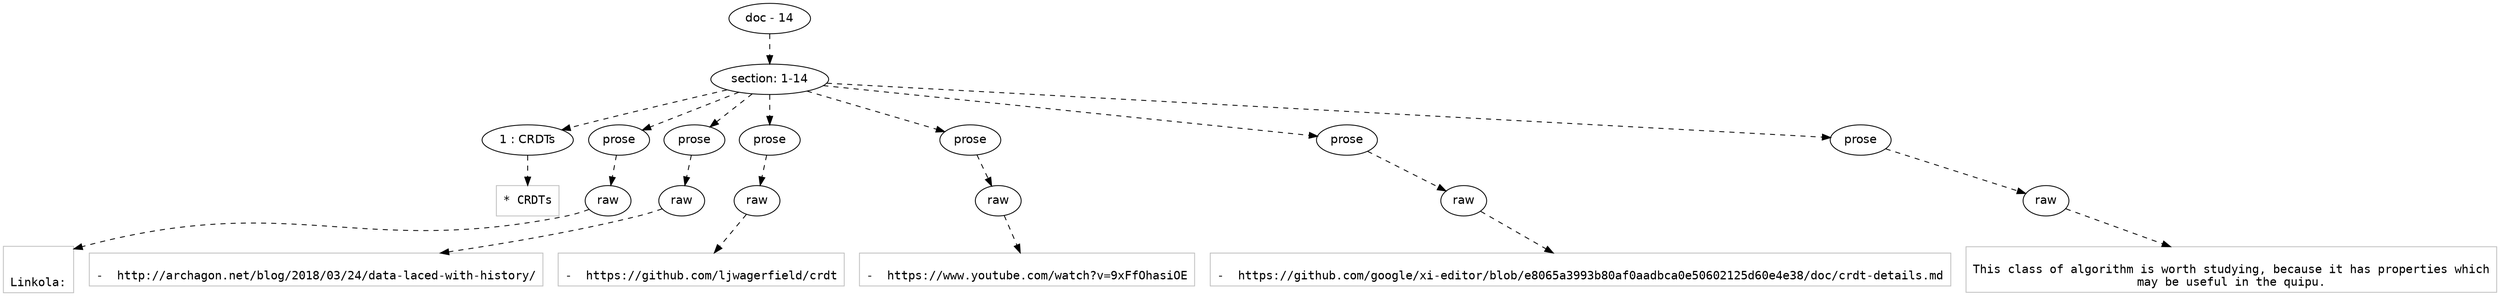 digraph lpegNode {

node [fontname=Helvetica]
edge [style=dashed]

doc_0 [label="doc - 14"]


doc_0 -> { section_1}
{rank=same; section_1}

section_1 [label="section: 1-14"]


// END RANK doc_0

section_1 -> { header_2 prose_3 prose_4 prose_5 prose_6 prose_7 prose_8}
{rank=same; header_2 prose_3 prose_4 prose_5 prose_6 prose_7 prose_8}

header_2 [label="1 : CRDTs"]

prose_3 [label="prose"]

prose_4 [label="prose"]

prose_5 [label="prose"]

prose_6 [label="prose"]

prose_7 [label="prose"]

prose_8 [label="prose"]


// END RANK section_1

header_2 -> leaf_9
leaf_9  [color=Gray,shape=rectangle,fontname=Inconsolata,label="* CRDTs"]
// END RANK header_2

prose_3 -> { raw_10}
{rank=same; raw_10}

raw_10 [label="raw"]


// END RANK prose_3

raw_10 -> leaf_11
leaf_11  [color=Gray,shape=rectangle,fontname=Inconsolata,label="

Linkola:
"]
// END RANK raw_10

prose_4 -> { raw_12}
{rank=same; raw_12}

raw_12 [label="raw"]


// END RANK prose_4

raw_12 -> leaf_13
leaf_13  [color=Gray,shape=rectangle,fontname=Inconsolata,label="
-  http://archagon.net/blog/2018/03/24/data-laced-with-history/
"]
// END RANK raw_12

prose_5 -> { raw_14}
{rank=same; raw_14}

raw_14 [label="raw"]


// END RANK prose_5

raw_14 -> leaf_15
leaf_15  [color=Gray,shape=rectangle,fontname=Inconsolata,label="
-  https://github.com/ljwagerfield/crdt
"]
// END RANK raw_14

prose_6 -> { raw_16}
{rank=same; raw_16}

raw_16 [label="raw"]


// END RANK prose_6

raw_16 -> leaf_17
leaf_17  [color=Gray,shape=rectangle,fontname=Inconsolata,label="
-  https://www.youtube.com/watch?v=9xFfOhasiOE
"]
// END RANK raw_16

prose_7 -> { raw_18}
{rank=same; raw_18}

raw_18 [label="raw"]


// END RANK prose_7

raw_18 -> leaf_19
leaf_19  [color=Gray,shape=rectangle,fontname=Inconsolata,label="
-  https://github.com/google/xi-editor/blob/e8065a3993b80af0aadbca0e50602125d60e4e38/doc/crdt-details.md
"]
// END RANK raw_18

prose_8 -> { raw_20}
{rank=same; raw_20}

raw_20 [label="raw"]


// END RANK prose_8

raw_20 -> leaf_21
leaf_21  [color=Gray,shape=rectangle,fontname=Inconsolata,label="
This class of algorithm is worth studying, because it has properties which
may be useful in the quipu."]
// END RANK raw_20


}
